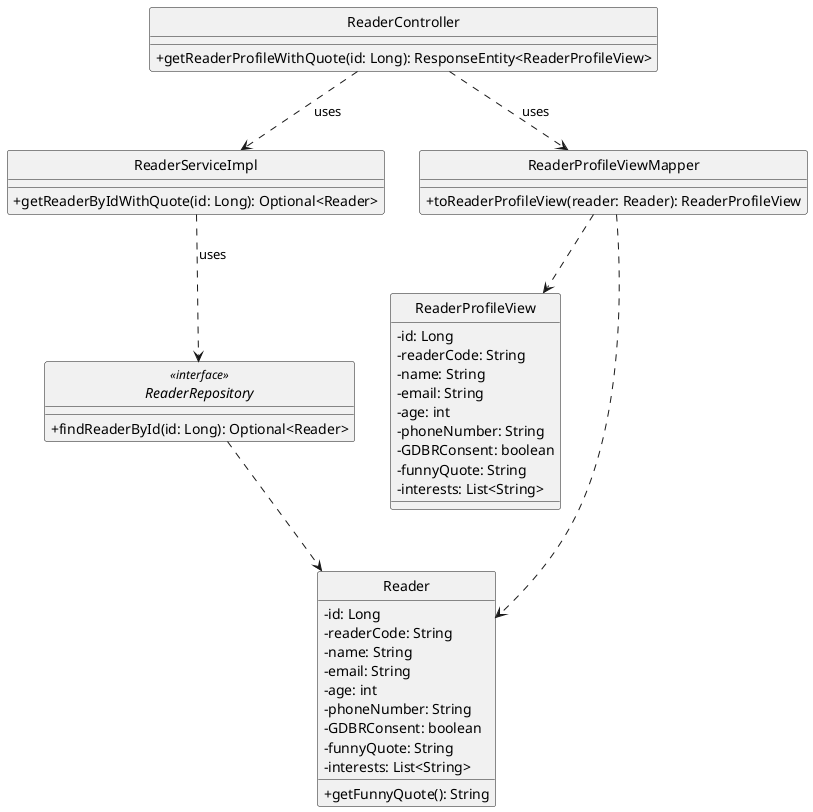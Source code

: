 @startuml
'https://plantuml.com/class-diagram

hide circle
skinparam classAttributeIconSize 0

class ReaderController {
    + getReaderProfileWithQuote(id: Long): ResponseEntity<ReaderProfileView>
}

class ReaderServiceImpl {
    + getReaderByIdWithQuote(id: Long): Optional<Reader>
}

interface ReaderRepository <<interface>> {
    + findReaderById(id: Long): Optional<Reader>
}

class ReaderProfileViewMapper {
    + toReaderProfileView(reader: Reader): ReaderProfileView
}

class ReaderProfileView {
    - id: Long
    - readerCode: String
    - name: String
    - email: String
    - age: int
    - phoneNumber: String
    - GDBRConsent: boolean
    - funnyQuote: String
    - interests: List<String>
}

class Reader {
    - id: Long
    - readerCode: String
    - name: String
    - email: String
    - age: int
    - phoneNumber: String
    - GDBRConsent: boolean
    - funnyQuote: String
    - interests: List<String>
    + getFunnyQuote(): String
}

ReaderController ..> ReaderServiceImpl : uses
ReaderServiceImpl ..> ReaderRepository : uses
ReaderController ..> ReaderProfileViewMapper : uses
ReaderProfileViewMapper ..> Reader
ReaderProfileViewMapper ..> ReaderProfileView
ReaderRepository ..> Reader

@enduml
